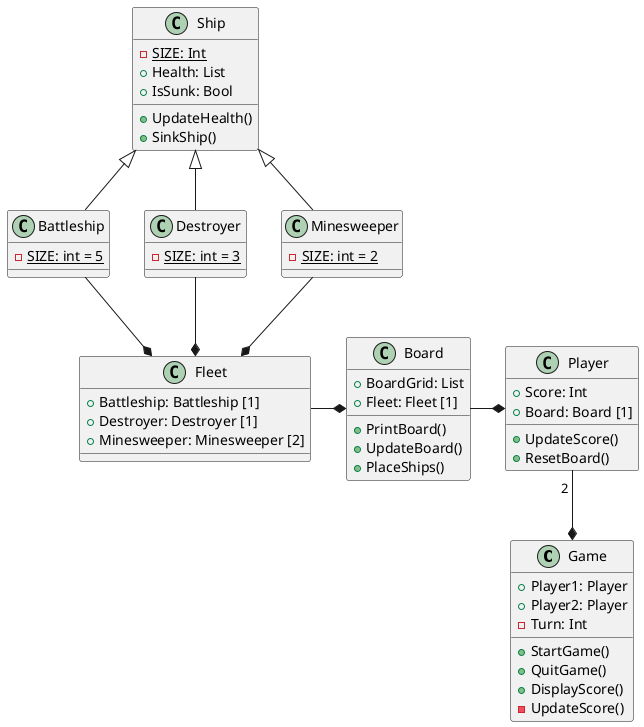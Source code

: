 @startuml

class Game {
    +Player1: Player 
    +Player2: Player 
    -Turn: Int
    +StartGame()
    +QuitGame()
    +DisplayScore()
    -UpdateScore()
}

class Board {
    +BoardGrid: List
    +Fleet: Fleet [1]
    +PrintBoard()
    +UpdateBoard()
    +PlaceShips()
}

class Player {
    +Score: Int
    +Board: Board [1]
    +UpdateScore()
    +ResetBoard()
}

class Ship {
    -{static}SIZE: Int
    +Health: List
    +IsSunk: Bool
    +UpdateHealth()
    +SinkShip()
}

class Battleship {
    -{static}SIZE: int = 5 
}

class Destroyer {
    -{static}SIZE: int = 3 
}

class Minesweeper {
    -{static}SIZE: int = 2 
}

class Fleet {
    + Battleship: Battleship [1]
    + Destroyer: Destroyer [1]
    + Minesweeper: Minesweeper [2]
}

Player "2 "-down-* Game
Board -right-* Player
Fleet -right-* Board

Battleship --* Fleet
Destroyer --* Fleet
Minesweeper --* Fleet

Battleship -up-|> Ship
Destroyer -up-|> Ship
Minesweeper -up-|> Ship

@enduml
